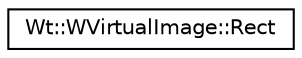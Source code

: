 digraph "Graphical Class Hierarchy"
{
 // LATEX_PDF_SIZE
  edge [fontname="Helvetica",fontsize="10",labelfontname="Helvetica",labelfontsize="10"];
  node [fontname="Helvetica",fontsize="10",shape=record];
  rankdir="LR";
  Node0 [label="Wt::WVirtualImage::Rect",height=0.2,width=0.4,color="black", fillcolor="white", style="filled",URL="$structWt_1_1WVirtualImage_1_1Rect.html",tooltip=" "];
}
